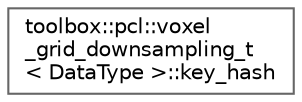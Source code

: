 digraph "Graphical Class Hierarchy"
{
 // LATEX_PDF_SIZE
  bgcolor="transparent";
  edge [fontname=Helvetica,fontsize=10,labelfontname=Helvetica,labelfontsize=10];
  node [fontname=Helvetica,fontsize=10,shape=box,height=0.2,width=0.4];
  rankdir="LR";
  Node0 [id="Node000000",label="toolbox::pcl::voxel\l_grid_downsampling_t\l\< DataType \>::key_hash",height=0.2,width=0.4,color="grey40", fillcolor="white", style="filled",URL="$structtoolbox_1_1pcl_1_1voxel__grid__downsampling__t_1_1key__hash.html",tooltip=" "];
}
